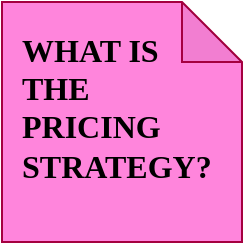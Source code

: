 <mxfile>
    <diagram id="nJFLbdlxkLKLng1LTqDJ" name="Page-1">
        <mxGraphModel dx="857" dy="899" grid="1" gridSize="10" guides="1" tooltips="1" connect="1" arrows="1" fold="1" page="1" pageScale="1" pageWidth="850" pageHeight="1100" math="0" shadow="0">
            <root>
                <mxCell id="0"/>
                <mxCell id="1" parent="0"/>
                <mxCell id="2" value="WHAT IS THE PRICING STRATEGY?" style="shape=note;whiteSpace=wrap;html=1;backgroundOutline=1;darkOpacity=0.05;fillColor=#FF85DC;strokeColor=#A50040;fontColor=#000000;fontSize=16;fontStyle=1;align=left;verticalAlign=top;spacing=10;fontFamily=Comic Sans MS;" vertex="1" parent="1">
                    <mxGeometry x="40" y="80" width="120" height="120" as="geometry"/>
                </mxCell>
            </root>
        </mxGraphModel>
    </diagram>
</mxfile>